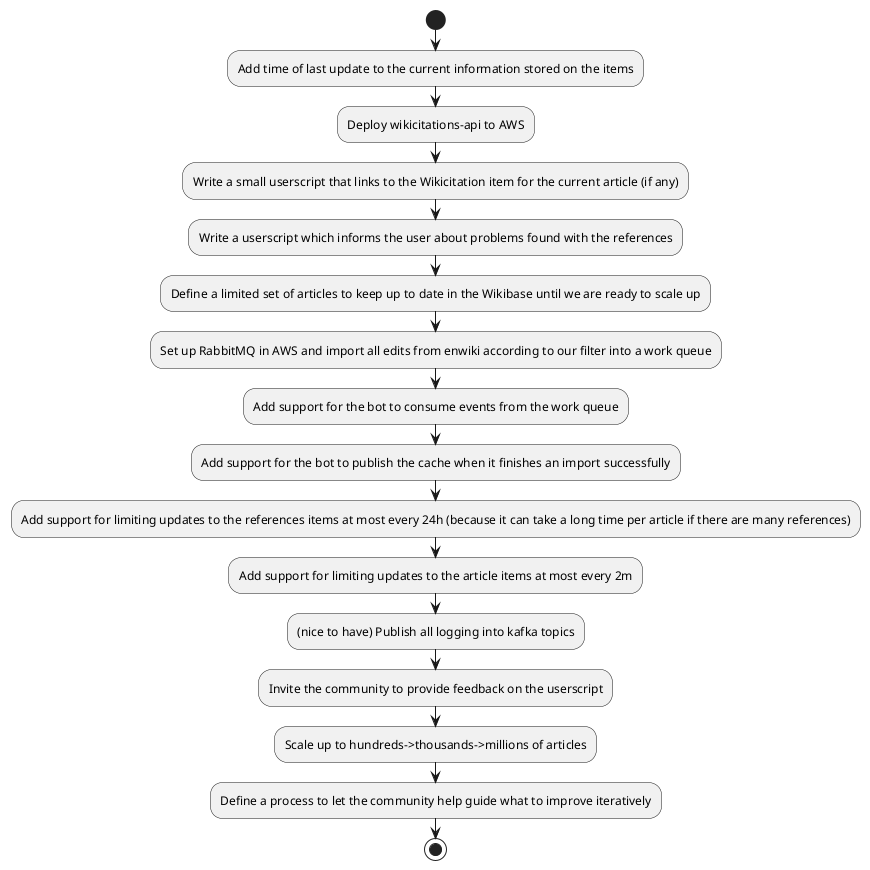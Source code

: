 @startuml
'https://plantuml.com/activity-diagram-beta

start
:Add time of last update to the current information stored on the items;
:Deploy wikicitations-api to AWS;
:Write a small userscript that links to the Wikicitation item for the current article (if any);
:Write a userscript which informs the user about problems found with the references;
:Define a limited set of articles to keep up to date in the Wikibase until we are ready to scale up;
:Set up RabbitMQ in AWS and import all edits from enwiki according to our filter into a work queue;
:Add support for the bot to consume events from the work queue;
:Add support for the bot to publish the cache when it finishes an import successfully;
:Add support for limiting updates to the references items at most every 24h (because it can take a long time per article if there are many references);
:Add support for limiting updates to the article items at most every 2m;
:(nice to have) Publish all logging into kafka topics;
:Invite the community to provide feedback on the userscript;
:Scale up to hundreds->thousands->millions of articles;
:Define a process to let the community help guide what to improve iteratively;
stop

@enduml
